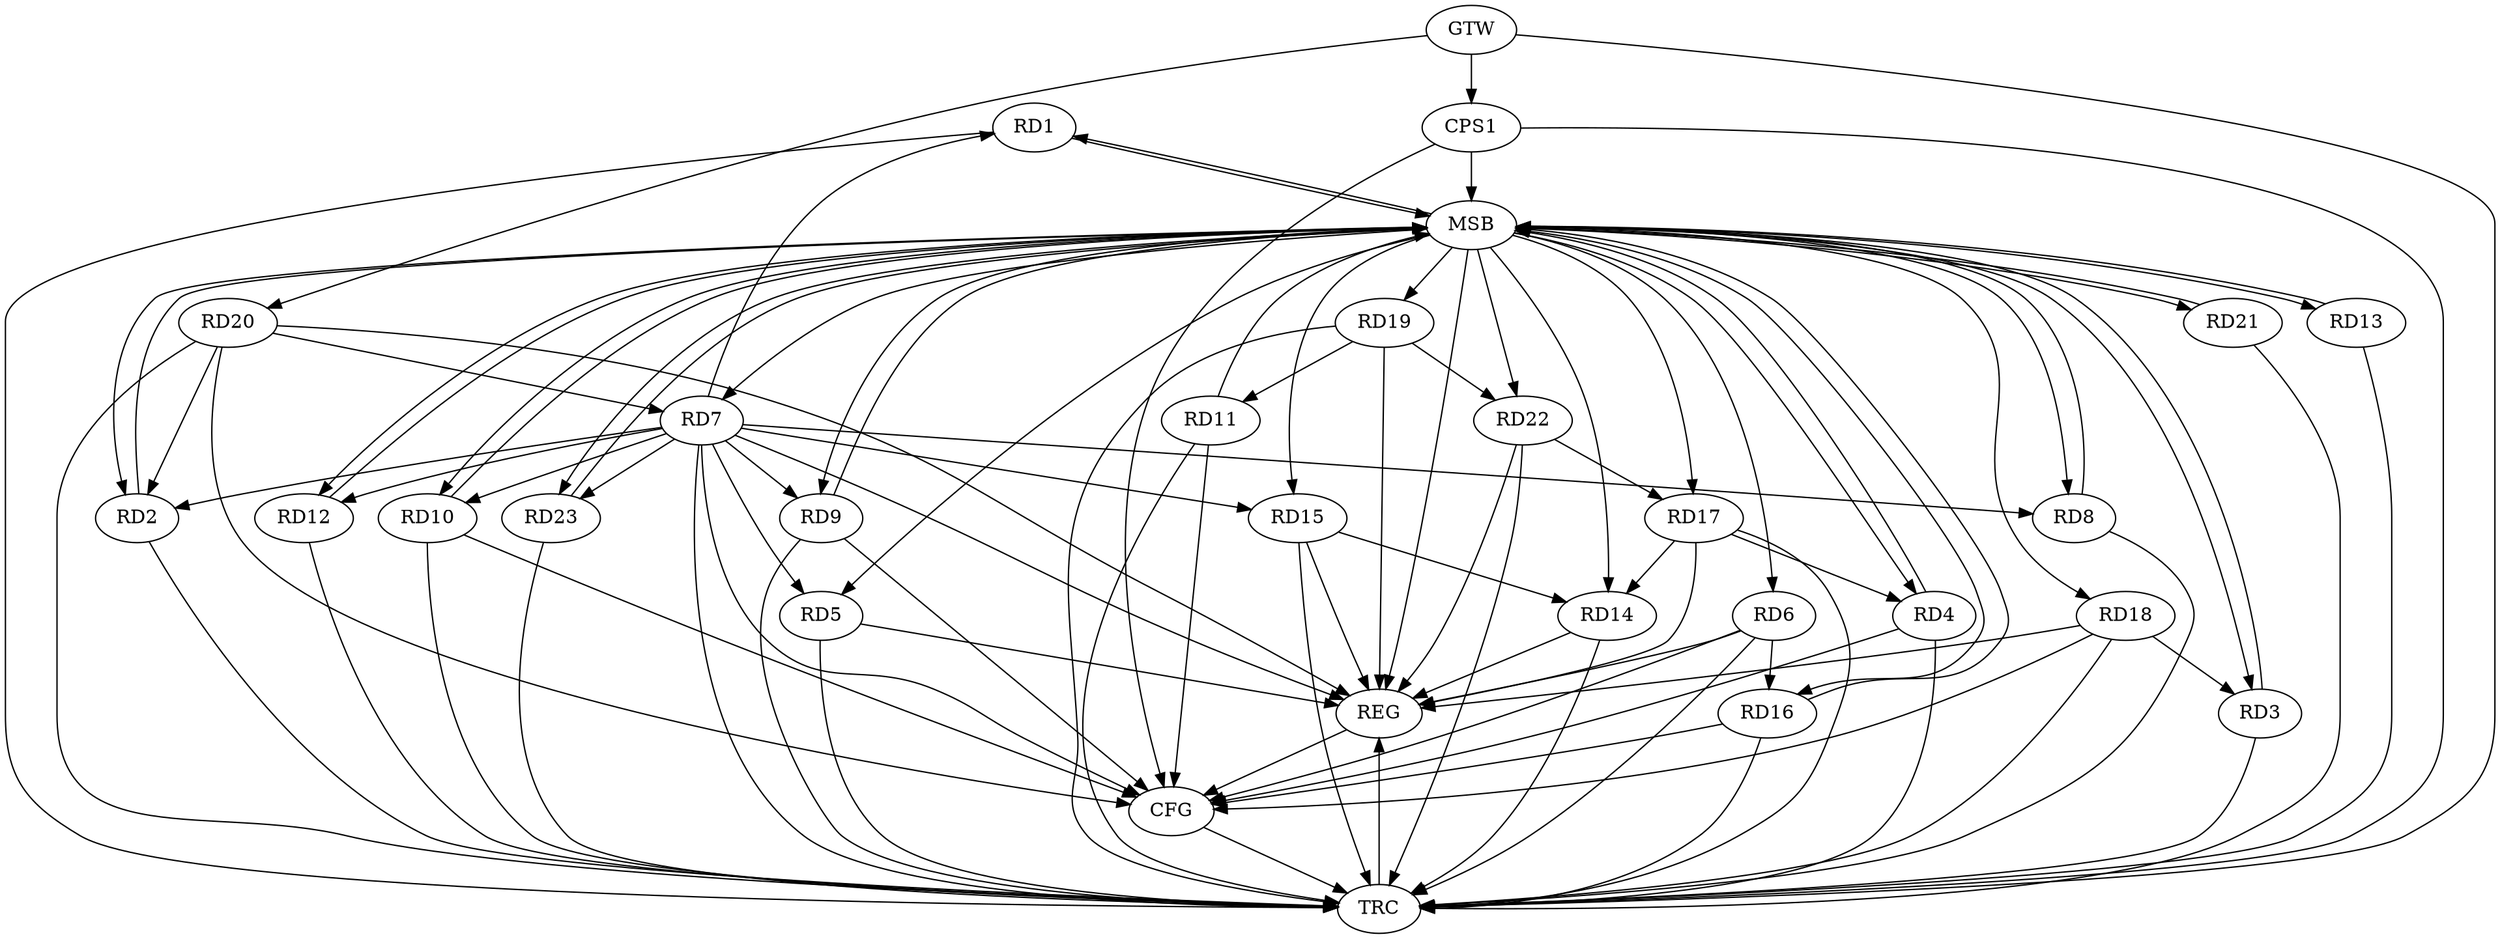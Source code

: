 strict digraph G {
  RD1 [ label="RD1" ];
  RD2 [ label="RD2" ];
  RD3 [ label="RD3" ];
  RD4 [ label="RD4" ];
  RD5 [ label="RD5" ];
  RD6 [ label="RD6" ];
  RD7 [ label="RD7" ];
  RD8 [ label="RD8" ];
  RD9 [ label="RD9" ];
  RD10 [ label="RD10" ];
  RD11 [ label="RD11" ];
  RD12 [ label="RD12" ];
  RD13 [ label="RD13" ];
  RD14 [ label="RD14" ];
  RD15 [ label="RD15" ];
  RD16 [ label="RD16" ];
  RD17 [ label="RD17" ];
  RD18 [ label="RD18" ];
  RD19 [ label="RD19" ];
  RD20 [ label="RD20" ];
  RD21 [ label="RD21" ];
  RD22 [ label="RD22" ];
  RD23 [ label="RD23" ];
  CPS1 [ label="CPS1" ];
  GTW [ label="GTW" ];
  REG [ label="REG" ];
  MSB [ label="MSB" ];
  CFG [ label="CFG" ];
  TRC [ label="TRC" ];
  RD7 -> RD2;
  RD20 -> RD2;
  RD18 -> RD3;
  RD17 -> RD4;
  RD7 -> RD5;
  RD6 -> RD16;
  RD7 -> RD8;
  RD7 -> RD10;
  RD20 -> RD7;
  RD19 -> RD11;
  RD15 -> RD14;
  RD17 -> RD14;
  RD22 -> RD17;
  RD19 -> RD22;
  GTW -> RD20;
  GTW -> CPS1;
  RD5 -> REG;
  RD6 -> REG;
  RD7 -> REG;
  RD14 -> REG;
  RD15 -> REG;
  RD17 -> REG;
  RD18 -> REG;
  RD19 -> REG;
  RD20 -> REG;
  RD22 -> REG;
  RD1 -> MSB;
  MSB -> RD4;
  MSB -> REG;
  RD2 -> MSB;
  MSB -> RD3;
  MSB -> RD8;
  RD3 -> MSB;
  MSB -> RD14;
  MSB -> RD15;
  RD4 -> MSB;
  MSB -> RD1;
  MSB -> RD2;
  MSB -> RD9;
  MSB -> RD18;
  RD8 -> MSB;
  MSB -> RD7;
  MSB -> RD21;
  RD9 -> MSB;
  RD10 -> MSB;
  MSB -> RD6;
  MSB -> RD16;
  RD11 -> MSB;
  MSB -> RD10;
  RD12 -> MSB;
  MSB -> RD13;
  RD13 -> MSB;
  RD16 -> MSB;
  MSB -> RD17;
  MSB -> RD22;
  RD21 -> MSB;
  MSB -> RD19;
  MSB -> RD23;
  RD23 -> MSB;
  MSB -> RD12;
  CPS1 -> MSB;
  MSB -> RD5;
  RD6 -> CFG;
  RD10 -> CFG;
  RD16 -> CFG;
  RD11 -> CFG;
  RD18 -> CFG;
  RD9 -> CFG;
  RD4 -> CFG;
  CPS1 -> CFG;
  RD7 -> CFG;
  RD20 -> CFG;
  REG -> CFG;
  RD1 -> TRC;
  RD2 -> TRC;
  RD3 -> TRC;
  RD4 -> TRC;
  RD5 -> TRC;
  RD6 -> TRC;
  RD7 -> TRC;
  RD8 -> TRC;
  RD9 -> TRC;
  RD10 -> TRC;
  RD11 -> TRC;
  RD12 -> TRC;
  RD13 -> TRC;
  RD14 -> TRC;
  RD15 -> TRC;
  RD16 -> TRC;
  RD17 -> TRC;
  RD18 -> TRC;
  RD19 -> TRC;
  RD20 -> TRC;
  RD21 -> TRC;
  RD22 -> TRC;
  RD23 -> TRC;
  CPS1 -> TRC;
  GTW -> TRC;
  CFG -> TRC;
  TRC -> REG;
  RD7 -> RD15;
  RD7 -> RD23;
  RD7 -> RD12;
  RD7 -> RD1;
  RD7 -> RD9;
}
